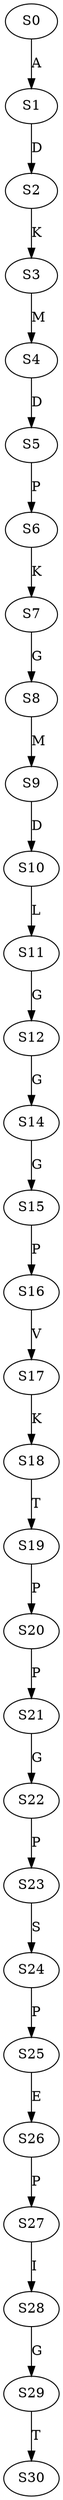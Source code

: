 strict digraph  {
	S0 -> S1 [ label = A ];
	S1 -> S2 [ label = D ];
	S2 -> S3 [ label = K ];
	S3 -> S4 [ label = M ];
	S4 -> S5 [ label = D ];
	S5 -> S6 [ label = P ];
	S6 -> S7 [ label = K ];
	S7 -> S8 [ label = G ];
	S8 -> S9 [ label = M ];
	S9 -> S10 [ label = D ];
	S10 -> S11 [ label = L ];
	S11 -> S12 [ label = G ];
	S12 -> S14 [ label = G ];
	S14 -> S15 [ label = G ];
	S15 -> S16 [ label = P ];
	S16 -> S17 [ label = V ];
	S17 -> S18 [ label = K ];
	S18 -> S19 [ label = T ];
	S19 -> S20 [ label = P ];
	S20 -> S21 [ label = P ];
	S21 -> S22 [ label = G ];
	S22 -> S23 [ label = P ];
	S23 -> S24 [ label = S ];
	S24 -> S25 [ label = P ];
	S25 -> S26 [ label = E ];
	S26 -> S27 [ label = P ];
	S27 -> S28 [ label = I ];
	S28 -> S29 [ label = G ];
	S29 -> S30 [ label = T ];
}
